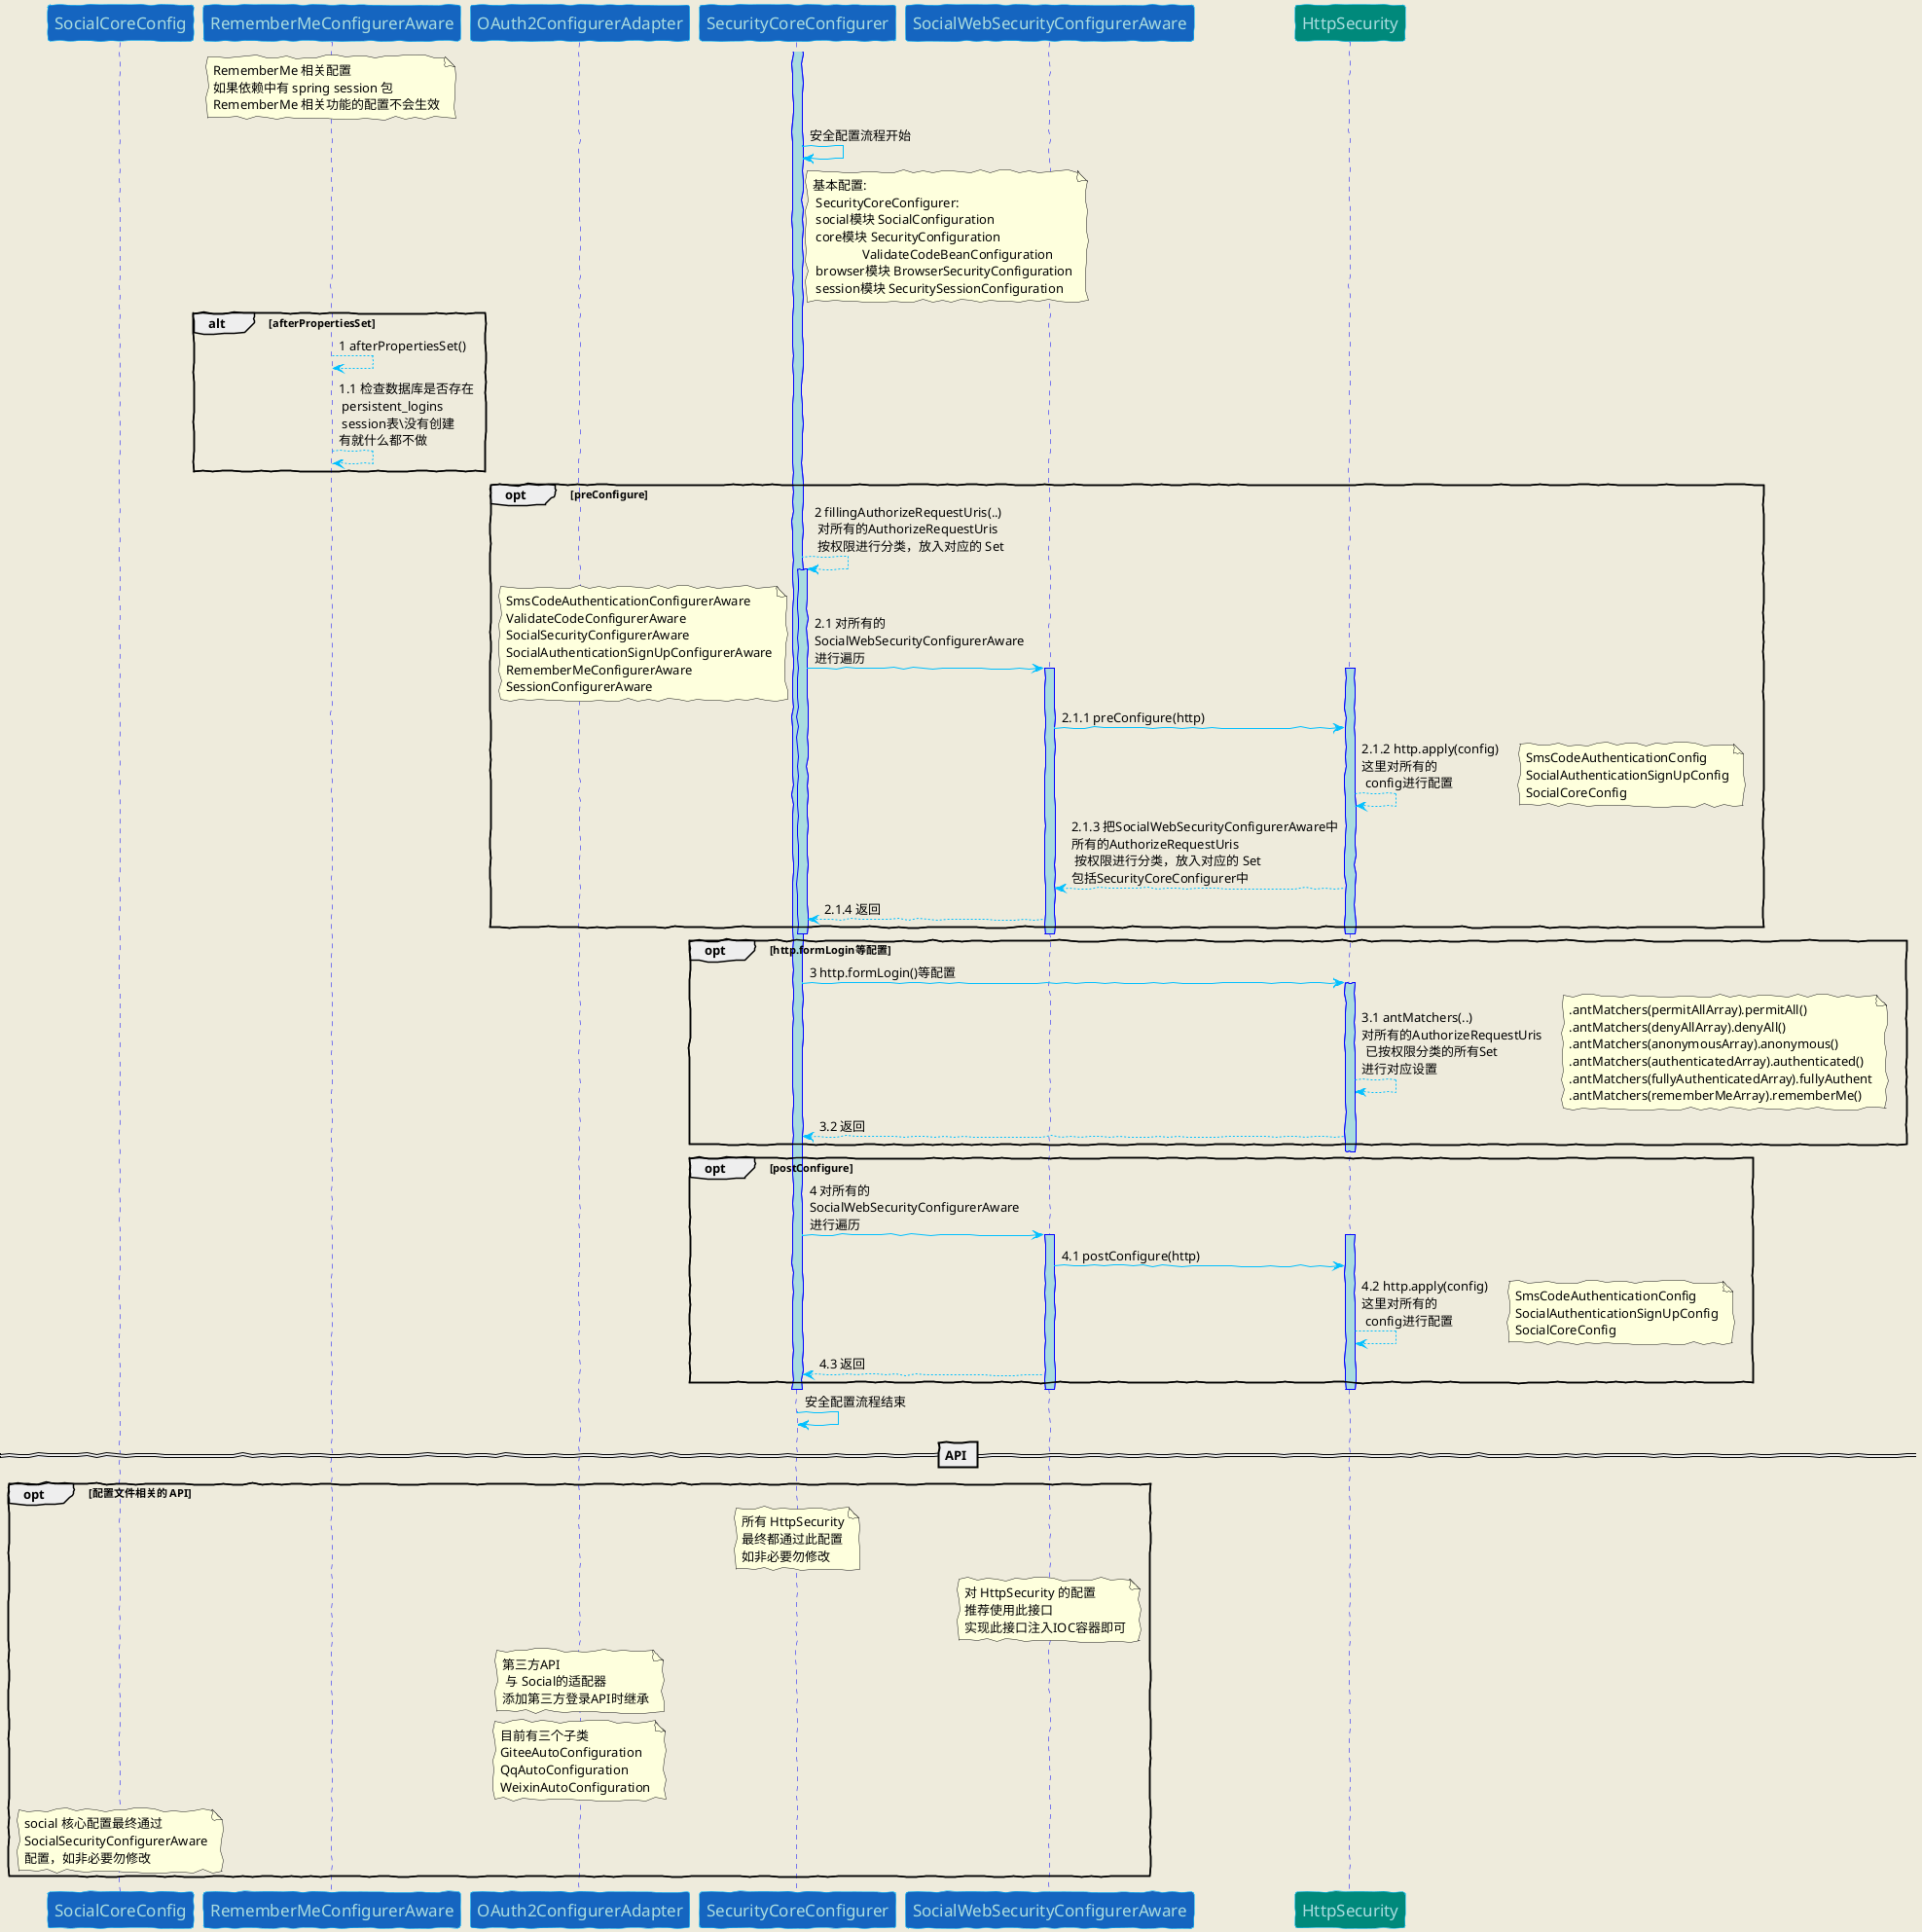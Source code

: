 @startuml

skinparam backgroundColor #EEEBDC
skinparam handwritten true
skinparam sequence {
ArrowColor DeepSkyBlue
ActorBorderColor DeepSkyBlue
LifeLineBorderColor blue
LifeLineBackgroundColor #A9DCDF
ParticipantBorderColor DeepSkyBlue
ParticipantBackgroundColor #00897b
ParticipantFontName Impact
ParticipantFontSize 17
ParticipantFontColor #A9DCDF
ActorBackgroundColor aqua
ActorFontColor DeepSkyBlue
ActorFontSize 17
ActorFontName Aapex
}
participant "SocialCoreConfig"  #1565c0
participant "RememberMeConfigurerAware"  #1565c0
note over RememberMeConfigurerAware: RememberMe 相关配置\n\
如果依赖中有 spring session 包\n\
RememberMe 相关功能的配置不会生效

participant "OAuth2ConfigurerAdapter"  #1565c0

participant "SecurityCoreConfigurer" #1565c0
SecurityCoreConfigurer -> SecurityCoreConfigurer: 安全配置流程开始
note right SecurityCoreConfigurer: 基本配置:\n SecurityCoreConfigurer: \n\
 social模块 SocialConfiguration\n core模块 SecurityConfiguration\n\
               ValidateCodeBeanConfiguration\n browser模块 BrowserSecurityConfiguration\n\
 session模块 SecuritySessionConfiguration
alt afterPropertiesSet
RememberMeConfigurerAware --> RememberMeConfigurerAware: 1 afterPropertiesSet()
RememberMeConfigurerAware --> RememberMeConfigurerAware: 1.1 检查数据库是否存在\n persistent_logins\n session表\没有创建\n有就什么都不做
end
activate SecurityCoreConfigurer
opt preConfigure
SecurityCoreConfigurer --> SecurityCoreConfigurer: 2 fillingAuthorizeRequestUris(..)\n 对所有的AuthorizeRequestUris\n 按权限进行分类，放入对应的 Set
activate SecurityCoreConfigurer
participant "SocialWebSecurityConfigurerAware" #1565c0
SecurityCoreConfigurer -> SocialWebSecurityConfigurerAware: 2.1 对所有的\nSocialWebSecurityConfigurerAware\n进行遍历
note left : SmsCodeAuthenticationConfigurerAware\n\
ValidateCodeConfigurerAware\n\
SocialSecurityConfigurerAware\n\
SocialAuthenticationSignUpConfigurerAware\n\
RememberMeConfigurerAware\n\
SessionConfigurerAware
activate SocialWebSecurityConfigurerAware
activate HttpSecurity
SocialWebSecurityConfigurerAware -> HttpSecurity: 2.1.1 preConfigure(http)
HttpSecurity --> HttpSecurity: 2.1.2 http.apply(config)\n这里对所有的\n config进行配置
note right : SmsCodeAuthenticationConfig\n\
SocialAuthenticationSignUpConfig\n\
SocialCoreConfig
HttpSecurity --> SocialWebSecurityConfigurerAware: 2.1.3 把SocialWebSecurityConfigurerAware中\n所有的AuthorizeRequestUris\n 按权限进行分类，放入对应的 Set\n包括SecurityCoreConfigurer中
SocialWebSecurityConfigurerAware --> SecurityCoreConfigurer: 2.1.4 返回
end
deactivate HttpSecurity
deactivate SocialWebSecurityConfigurerAware
deactivate SecurityCoreConfigurer
opt http.formLogin等配置
SecurityCoreConfigurer -> HttpSecurity: 3 http.formLogin()等配置
activate HttpSecurity
HttpSecurity --> HttpSecurity: 3.1 antMatchers(..)\n对所有的AuthorizeRequestUris\n 已按权限分类的所有Set\n进行对应设置
note right : .antMatchers(permitAllArray).permitAll()\n\
.antMatchers(denyAllArray).denyAll()\n\
.antMatchers(anonymousArray).anonymous()\n\
.antMatchers(authenticatedArray).authenticated()\n\
.antMatchers(fullyAuthenticatedArray).fullyAuthent\n\
.antMatchers(rememberMeArray).rememberMe()
HttpSecurity --> SecurityCoreConfigurer: 3.2 返回
end
deactivate HttpSecurity
activate SecurityCoreConfigurer
opt postConfigure
SecurityCoreConfigurer -> SocialWebSecurityConfigurerAware: 4 对所有的\nSocialWebSecurityConfigurerAware\n进行遍历
activate SocialWebSecurityConfigurerAware
activate HttpSecurity
SocialWebSecurityConfigurerAware -> HttpSecurity: 4.1 postConfigure(http)
HttpSecurity --> HttpSecurity: 4.2 http.apply(config)\n这里对所有的\n config进行配置
note right : SmsCodeAuthenticationConfig\n\
SocialAuthenticationSignUpConfig\n\
SocialCoreConfig

SocialWebSecurityConfigurerAware --> SecurityCoreConfigurer: 4.3 返回
end
deactivate HttpSecurity
deactivate SocialWebSecurityConfigurerAware
deactivate SecurityCoreConfigurer

deactivate SecurityCoreConfigurer

SecurityCoreConfigurer -> SecurityCoreConfigurer: 安全配置流程结束

== API ==
opt 配置文件相关的 API
note over SecurityCoreConfigurer: 所有 HttpSecurity\n最终都通过此配置\n如非必要勿修改
note over SocialWebSecurityConfigurerAware: 对 HttpSecurity 的配置\n推荐使用此接口\n实现此接口注入IOC容器即可

note over OAuth2ConfigurerAdapter: 第三方API\n 与 Social的适配器\n添加第三方登录API时继承
note over OAuth2ConfigurerAdapter: 目前有三个子类\nGiteeAutoConfiguration\nQqAutoConfiguration\nWeixinAutoConfiguration
note over SocialCoreConfig: social 核心配置最终通过\nSocialSecurityConfigurerAware\n配置，如非必要勿修改

end

@enduml